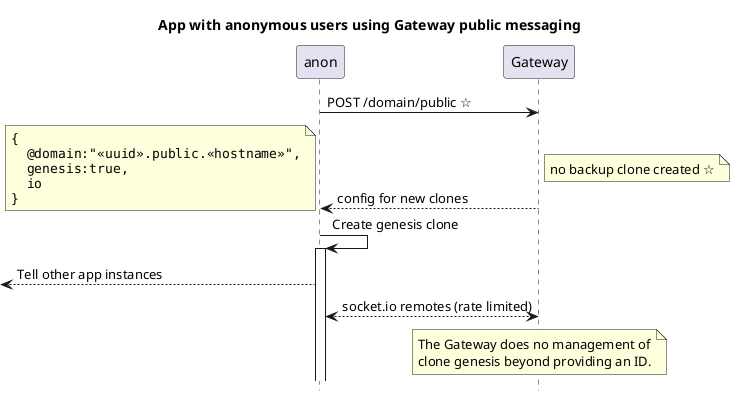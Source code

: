 @startuml
'https://plantuml.com/sequence-diagram
hide footbox

title App with anonymous users using Gateway public messaging

anon -> Gateway: POST /domain/public ☆
return config for new clones
note left
<code>
{
  @domain:"<<uuid>>.public.<<hostname>>",
  genesis:true,
  io
}
</code>
end note
note right: no backup clone created ☆
anon -> anon ++: Create genesis clone
<-- anon: Tell other app instances
anon <--> Gateway: socket.io remotes (rate limited)

note over Gateway
The Gateway does no management of
clone genesis beyond providing an ID.
end note

@enduml